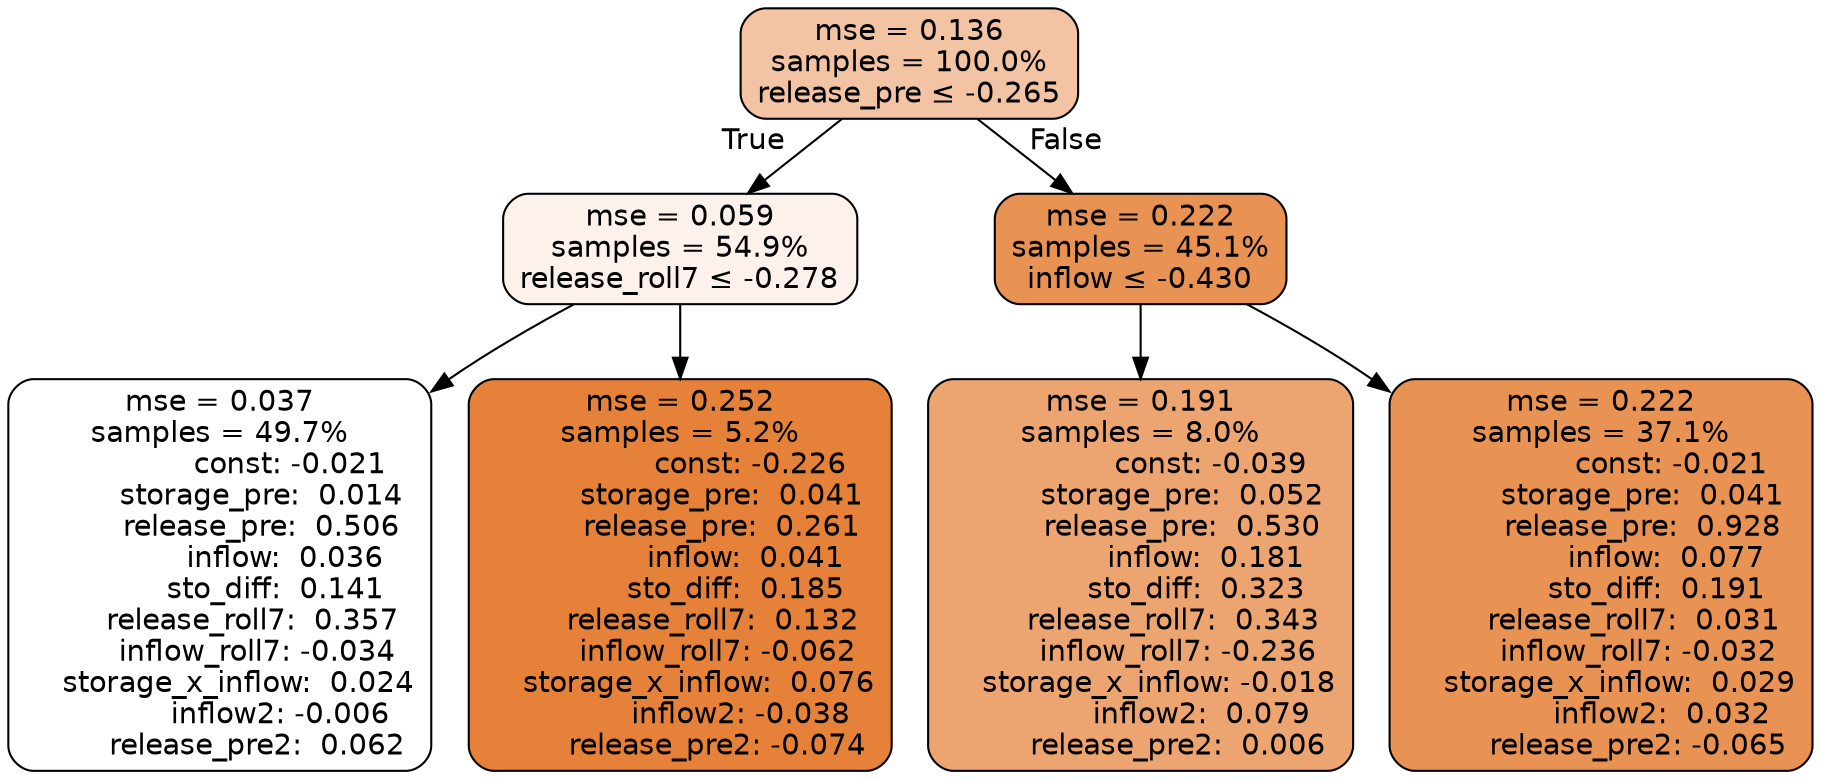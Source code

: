 digraph tree {
bgcolor="transparent"
node [shape=rectangle, style="filled, rounded", color="black", fontname=helvetica] ;
edge [fontname=helvetica] ;
	"0" [label="mse = 0.136
samples = 100.0%
release_pre &le; -0.265", fillcolor="#f3c4a3"]
	"1" [label="mse = 0.059
samples = 54.9%
release_roll7 &le; -0.278", fillcolor="#fcf2eb"]
	"2" [label="mse = 0.037
samples = 49.7%
               const: -0.021
         storage_pre:  0.014
         release_pre:  0.506
              inflow:  0.036
            sto_diff:  0.141
       release_roll7:  0.357
        inflow_roll7: -0.034
    storage_x_inflow:  0.024
             inflow2: -0.006
        release_pre2:  0.062", fillcolor="#ffffff"]
	"3" [label="mse = 0.252
samples = 5.2%
               const: -0.226
         storage_pre:  0.041
         release_pre:  0.261
              inflow:  0.041
            sto_diff:  0.185
       release_roll7:  0.132
        inflow_roll7: -0.062
    storage_x_inflow:  0.076
             inflow2: -0.038
        release_pre2: -0.074", fillcolor="#e58139"]
	"4" [label="mse = 0.222
samples = 45.1%
inflow &le; -0.430", fillcolor="#e89254"]
	"5" [label="mse = 0.191
samples = 8.0%
               const: -0.039
         storage_pre:  0.052
         release_pre:  0.530
              inflow:  0.181
            sto_diff:  0.323
       release_roll7:  0.343
        inflow_roll7: -0.236
    storage_x_inflow: -0.018
             inflow2:  0.079
        release_pre2:  0.006", fillcolor="#eca471"]
	"6" [label="mse = 0.222
samples = 37.1%
               const: -0.021
         storage_pre:  0.041
         release_pre:  0.928
              inflow:  0.077
            sto_diff:  0.191
       release_roll7:  0.031
        inflow_roll7: -0.032
    storage_x_inflow:  0.029
             inflow2:  0.032
        release_pre2: -0.065", fillcolor="#e89254"]

	"0" -> "1" [labeldistance=2.5, labelangle=45, headlabel="True"]
	"1" -> "2"
	"1" -> "3"
	"0" -> "4" [labeldistance=2.5, labelangle=-45, headlabel="False"]
	"4" -> "5"
	"4" -> "6"
}
